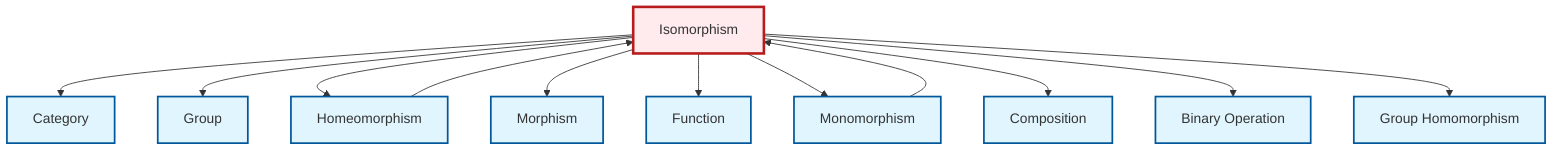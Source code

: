 graph TD
    classDef definition fill:#e1f5fe,stroke:#01579b,stroke-width:2px
    classDef theorem fill:#f3e5f5,stroke:#4a148c,stroke-width:2px
    classDef axiom fill:#fff3e0,stroke:#e65100,stroke-width:2px
    classDef example fill:#e8f5e9,stroke:#1b5e20,stroke-width:2px
    classDef current fill:#ffebee,stroke:#b71c1c,stroke-width:3px
    def-isomorphism["Isomorphism"]:::definition
    def-composition["Composition"]:::definition
    def-homomorphism["Group Homomorphism"]:::definition
    def-function["Function"]:::definition
    def-binary-operation["Binary Operation"]:::definition
    def-homeomorphism["Homeomorphism"]:::definition
    def-monomorphism["Monomorphism"]:::definition
    def-category["Category"]:::definition
    def-group["Group"]:::definition
    def-morphism["Morphism"]:::definition
    def-isomorphism --> def-category
    def-isomorphism --> def-group
    def-isomorphism --> def-homeomorphism
    def-monomorphism --> def-isomorphism
    def-isomorphism --> def-morphism
    def-isomorphism --> def-function
    def-isomorphism --> def-monomorphism
    def-isomorphism --> def-composition
    def-homeomorphism --> def-isomorphism
    def-isomorphism --> def-binary-operation
    def-isomorphism --> def-homomorphism
    class def-isomorphism current